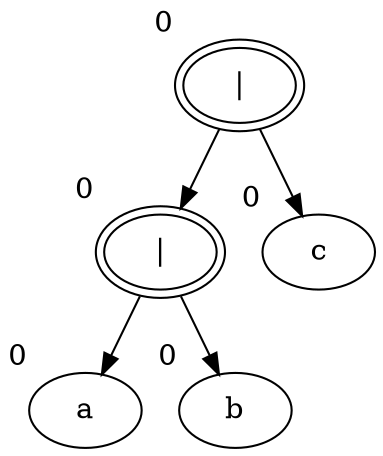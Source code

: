 digraph {
  94556413837952[label="|" xlabel="0" peripheries="2"]
  94556413837632[label="|" xlabel="0" peripheries="2"]
  94556413837952  ->  94556413837632
  94556413838032[label="c" xlabel="0" peripheries="1"]
  94556413837952  ->  94556413838032
  94556413837680[label="a" xlabel="0" peripheries="1"]
  94556413837632  ->  94556413837680
  94556413837872[label="b" xlabel="0" peripheries="1"]
  94556413837632  ->  94556413837872
}
